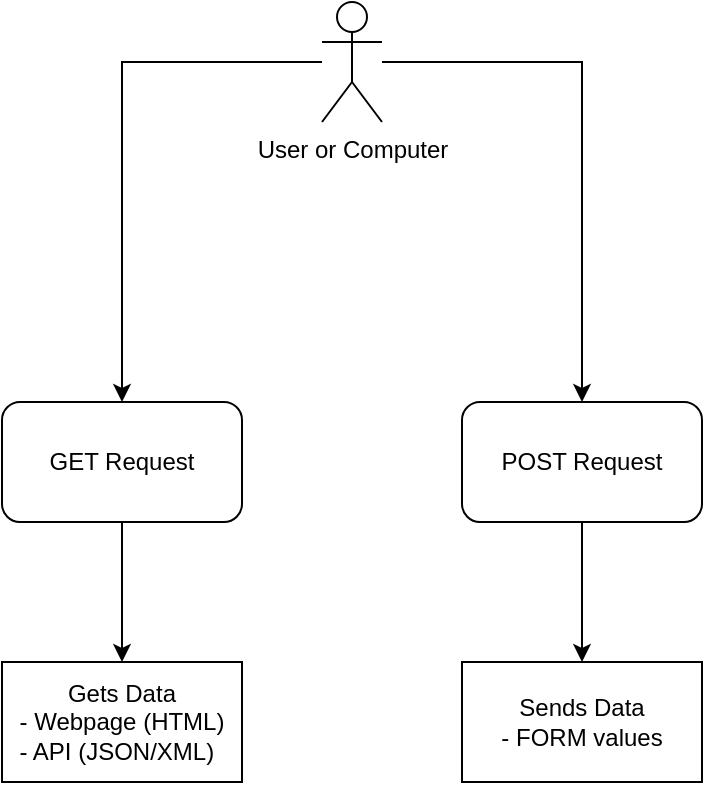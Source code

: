 <mxfile version="14.6.13" type="device" pages="3"><diagram id="_r0eUYUQ7-wmNfYafoSX" name="Basic"><mxGraphModel dx="1418" dy="845" grid="1" gridSize="10" guides="1" tooltips="1" connect="1" arrows="1" fold="1" page="1" pageScale="1" pageWidth="850" pageHeight="1100" math="0" shadow="0"><root><mxCell id="0"/><mxCell id="1" parent="0"/><mxCell id="gkek1klrBW3Oqo4IAWH_-8" style="edgeStyle=orthogonalEdgeStyle;rounded=0;orthogonalLoop=1;jettySize=auto;html=1;" edge="1" parent="1" source="gkek1klrBW3Oqo4IAWH_-1" target="gkek1klrBW3Oqo4IAWH_-6"><mxGeometry relative="1" as="geometry"/></mxCell><mxCell id="gkek1klrBW3Oqo4IAWH_-1" value="GET Request" style="rounded=1;whiteSpace=wrap;html=1;" vertex="1" parent="1"><mxGeometry x="250" y="360" width="120" height="60" as="geometry"/></mxCell><mxCell id="gkek1klrBW3Oqo4IAWH_-4" style="edgeStyle=orthogonalEdgeStyle;rounded=0;orthogonalLoop=1;jettySize=auto;html=1;" edge="1" parent="1" source="gkek1klrBW3Oqo4IAWH_-2" target="gkek1klrBW3Oqo4IAWH_-1"><mxGeometry relative="1" as="geometry"/></mxCell><mxCell id="gkek1klrBW3Oqo4IAWH_-5" style="edgeStyle=orthogonalEdgeStyle;rounded=0;orthogonalLoop=1;jettySize=auto;html=1;" edge="1" parent="1" source="gkek1klrBW3Oqo4IAWH_-2" target="gkek1klrBW3Oqo4IAWH_-3"><mxGeometry relative="1" as="geometry"/></mxCell><mxCell id="gkek1klrBW3Oqo4IAWH_-2" value="User or Computer" style="shape=umlActor;verticalLabelPosition=bottom;verticalAlign=top;html=1;outlineConnect=0;" vertex="1" parent="1"><mxGeometry x="410" y="160" width="30" height="60" as="geometry"/></mxCell><mxCell id="gkek1klrBW3Oqo4IAWH_-9" style="edgeStyle=orthogonalEdgeStyle;rounded=0;orthogonalLoop=1;jettySize=auto;html=1;entryX=0.5;entryY=0;entryDx=0;entryDy=0;" edge="1" parent="1" source="gkek1klrBW3Oqo4IAWH_-3" target="gkek1klrBW3Oqo4IAWH_-7"><mxGeometry relative="1" as="geometry"/></mxCell><mxCell id="gkek1klrBW3Oqo4IAWH_-3" value="POST Request" style="rounded=1;whiteSpace=wrap;html=1;" vertex="1" parent="1"><mxGeometry x="480" y="360" width="120" height="60" as="geometry"/></mxCell><mxCell id="gkek1klrBW3Oqo4IAWH_-6" value="Gets Data&lt;br&gt;- Webpage (HTML)&lt;br&gt;&lt;div style=&quot;text-align: left&quot;&gt;&lt;span&gt;- API (JSON/XML)&lt;/span&gt;&lt;/div&gt;" style="rounded=0;whiteSpace=wrap;html=1;" vertex="1" parent="1"><mxGeometry x="250" y="490" width="120" height="60" as="geometry"/></mxCell><mxCell id="gkek1klrBW3Oqo4IAWH_-7" value="Sends Data&lt;br&gt;&lt;div style=&quot;text-align: left&quot;&gt;&lt;span&gt;- FORM values&lt;/span&gt;&lt;/div&gt;" style="rounded=0;whiteSpace=wrap;html=1;" vertex="1" parent="1"><mxGeometry x="480" y="490" width="120" height="60" as="geometry"/></mxCell></root></mxGraphModel></diagram><diagram id="PIqL1zydQrJbn5g0iYQm" name="Web Page"><mxGraphModel dx="2268" dy="845" grid="1" gridSize="10" guides="1" tooltips="1" connect="1" arrows="1" fold="1" page="1" pageScale="1" pageWidth="850" pageHeight="1100" math="0" shadow="0"><root><mxCell id="HE9qCpdpgyQc7cF7l22y-0"/><mxCell id="HE9qCpdpgyQc7cF7l22y-1" parent="HE9qCpdpgyQc7cF7l22y-0"/><mxCell id="HE9qCpdpgyQc7cF7l22y-13" style="edgeStyle=orthogonalEdgeStyle;rounded=0;orthogonalLoop=1;jettySize=auto;html=1;entryX=0.5;entryY=0;entryDx=0;entryDy=0;" edge="1" parent="HE9qCpdpgyQc7cF7l22y-1" source="HE9qCpdpgyQc7cF7l22y-2" target="HE9qCpdpgyQc7cF7l22y-3"><mxGeometry relative="1" as="geometry"/></mxCell><mxCell id="HE9qCpdpgyQc7cF7l22y-2" value="User" style="shape=umlActor;verticalLabelPosition=bottom;verticalAlign=top;html=1;outlineConnect=0;" vertex="1" parent="HE9qCpdpgyQc7cF7l22y-1"><mxGeometry x="180" y="130" width="30" height="60" as="geometry"/></mxCell><mxCell id="HE9qCpdpgyQc7cF7l22y-14" style="edgeStyle=orthogonalEdgeStyle;rounded=0;orthogonalLoop=1;jettySize=auto;html=1;" edge="1" parent="HE9qCpdpgyQc7cF7l22y-1" source="HE9qCpdpgyQc7cF7l22y-3" target="HE9qCpdpgyQc7cF7l22y-4"><mxGeometry relative="1" as="geometry"/></mxCell><mxCell id="HE9qCpdpgyQc7cF7l22y-3" value="Request Website" style="rounded=1;whiteSpace=wrap;html=1;" vertex="1" parent="HE9qCpdpgyQc7cF7l22y-1"><mxGeometry x="135" y="280" width="120" height="60" as="geometry"/></mxCell><mxCell id="HE9qCpdpgyQc7cF7l22y-15" style="edgeStyle=orthogonalEdgeStyle;rounded=0;orthogonalLoop=1;jettySize=auto;html=1;entryX=0.5;entryY=0;entryDx=0;entryDy=0;" edge="1" parent="HE9qCpdpgyQc7cF7l22y-1" source="HE9qCpdpgyQc7cF7l22y-4" target="HE9qCpdpgyQc7cF7l22y-5"><mxGeometry relative="1" as="geometry"/></mxCell><mxCell id="HE9qCpdpgyQc7cF7l22y-4" value="Receives Request" style="rounded=1;whiteSpace=wrap;html=1;" vertex="1" parent="HE9qCpdpgyQc7cF7l22y-1"><mxGeometry x="550" y="280" width="120" height="60" as="geometry"/></mxCell><mxCell id="HE9qCpdpgyQc7cF7l22y-16" style="edgeStyle=orthogonalEdgeStyle;rounded=0;orthogonalLoop=1;jettySize=auto;html=1;entryX=0.5;entryY=0;entryDx=0;entryDy=0;" edge="1" parent="HE9qCpdpgyQc7cF7l22y-1" source="HE9qCpdpgyQc7cF7l22y-5" target="HE9qCpdpgyQc7cF7l22y-6"><mxGeometry relative="1" as="geometry"/></mxCell><mxCell id="HE9qCpdpgyQc7cF7l22y-5" value="Compiles Response&lt;br&gt;(HTML)" style="rounded=1;whiteSpace=wrap;html=1;" vertex="1" parent="HE9qCpdpgyQc7cF7l22y-1"><mxGeometry x="550" y="420" width="120" height="60" as="geometry"/></mxCell><mxCell id="HE9qCpdpgyQc7cF7l22y-17" style="edgeStyle=orthogonalEdgeStyle;rounded=0;orthogonalLoop=1;jettySize=auto;html=1;" edge="1" parent="HE9qCpdpgyQc7cF7l22y-1" source="HE9qCpdpgyQc7cF7l22y-6" target="HE9qCpdpgyQc7cF7l22y-7"><mxGeometry relative="1" as="geometry"/></mxCell><mxCell id="HE9qCpdpgyQc7cF7l22y-6" value="Sends Response" style="rounded=1;whiteSpace=wrap;html=1;" vertex="1" parent="HE9qCpdpgyQc7cF7l22y-1"><mxGeometry x="550" y="540" width="120" height="60" as="geometry"/></mxCell><mxCell id="HE9qCpdpgyQc7cF7l22y-18" style="edgeStyle=orthogonalEdgeStyle;rounded=0;orthogonalLoop=1;jettySize=auto;html=1;entryX=0.5;entryY=0;entryDx=0;entryDy=0;" edge="1" parent="HE9qCpdpgyQc7cF7l22y-1" source="HE9qCpdpgyQc7cF7l22y-7" target="HE9qCpdpgyQc7cF7l22y-9"><mxGeometry relative="1" as="geometry"/></mxCell><mxCell id="HE9qCpdpgyQc7cF7l22y-7" value="Receives Response" style="rounded=1;whiteSpace=wrap;html=1;" vertex="1" parent="HE9qCpdpgyQc7cF7l22y-1"><mxGeometry x="135" y="540" width="120" height="60" as="geometry"/></mxCell><mxCell id="HE9qCpdpgyQc7cF7l22y-9" value="Render Process" style="swimlane;" vertex="1" parent="HE9qCpdpgyQc7cF7l22y-1"><mxGeometry x="65" y="710" width="260" height="330" as="geometry"/></mxCell><mxCell id="HE9qCpdpgyQc7cF7l22y-23" style="edgeStyle=orthogonalEdgeStyle;rounded=0;orthogonalLoop=1;jettySize=auto;html=1;" edge="1" parent="HE9qCpdpgyQc7cF7l22y-9" source="HE9qCpdpgyQc7cF7l22y-10" target="HE9qCpdpgyQc7cF7l22y-21"><mxGeometry relative="1" as="geometry"/></mxCell><mxCell id="HE9qCpdpgyQc7cF7l22y-10" value="Requests additional Assets (JS, Images, etc.)" style="rounded=1;whiteSpace=wrap;html=1;" vertex="1" parent="HE9qCpdpgyQc7cF7l22y-9"><mxGeometry x="70" y="50" width="120" height="60" as="geometry"/></mxCell><mxCell id="HE9qCpdpgyQc7cF7l22y-24" style="edgeStyle=orthogonalEdgeStyle;rounded=0;orthogonalLoop=1;jettySize=auto;html=1;entryX=0.5;entryY=0;entryDx=0;entryDy=0;" edge="1" parent="HE9qCpdpgyQc7cF7l22y-9" source="HE9qCpdpgyQc7cF7l22y-21" target="HE9qCpdpgyQc7cF7l22y-22"><mxGeometry relative="1" as="geometry"/></mxCell><mxCell id="HE9qCpdpgyQc7cF7l22y-21" value="Renders Content" style="rounded=1;whiteSpace=wrap;html=1;" vertex="1" parent="HE9qCpdpgyQc7cF7l22y-9"><mxGeometry x="70" y="150" width="120" height="60" as="geometry"/></mxCell><mxCell id="HE9qCpdpgyQc7cF7l22y-22" value="Executes Javascript" style="rounded=1;whiteSpace=wrap;html=1;" vertex="1" parent="HE9qCpdpgyQc7cF7l22y-9"><mxGeometry x="70" y="250" width="120" height="60" as="geometry"/></mxCell><mxCell id="HE9qCpdpgyQc7cF7l22y-11" value="3rd party (CDN)" style="rounded=1;whiteSpace=wrap;html=1;" vertex="1" parent="HE9qCpdpgyQc7cF7l22y-1"><mxGeometry x="-160" y="760" width="120" height="60" as="geometry"/></mxCell><mxCell id="HE9qCpdpgyQc7cF7l22y-12" value="Server Assets" style="rounded=1;whiteSpace=wrap;html=1;" vertex="1" parent="HE9qCpdpgyQc7cF7l22y-1"><mxGeometry x="550" y="760" width="120" height="60" as="geometry"/></mxCell><mxCell id="HE9qCpdpgyQc7cF7l22y-19" style="edgeStyle=orthogonalEdgeStyle;rounded=0;orthogonalLoop=1;jettySize=auto;html=1;entryX=1;entryY=0.5;entryDx=0;entryDy=0;" edge="1" parent="HE9qCpdpgyQc7cF7l22y-1" source="HE9qCpdpgyQc7cF7l22y-10" target="HE9qCpdpgyQc7cF7l22y-11"><mxGeometry relative="1" as="geometry"/></mxCell><mxCell id="HE9qCpdpgyQc7cF7l22y-20" style="edgeStyle=orthogonalEdgeStyle;rounded=0;orthogonalLoop=1;jettySize=auto;html=1;entryX=0;entryY=0.5;entryDx=0;entryDy=0;" edge="1" parent="HE9qCpdpgyQc7cF7l22y-1" source="HE9qCpdpgyQc7cF7l22y-10" target="HE9qCpdpgyQc7cF7l22y-12"><mxGeometry relative="1" as="geometry"/></mxCell></root></mxGraphModel></diagram><diagram id="eO-GS8X_EXLMdyumrENe" name="POST Requests"><mxGraphModel dx="1418" dy="845" grid="1" gridSize="10" guides="1" tooltips="1" connect="1" arrows="1" fold="1" page="1" pageScale="1" pageWidth="850" pageHeight="1100" math="0" shadow="0"><root><mxCell id="2dSPh6SS0lzKgzUDaqV--0"/><mxCell id="2dSPh6SS0lzKgzUDaqV--1" parent="2dSPh6SS0lzKgzUDaqV--0"/><mxCell id="2dSPh6SS0lzKgzUDaqV--7" style="edgeStyle=orthogonalEdgeStyle;rounded=0;orthogonalLoop=1;jettySize=auto;html=1;entryX=0.5;entryY=0;entryDx=0;entryDy=0;" edge="1" parent="2dSPh6SS0lzKgzUDaqV--1" source="2dSPh6SS0lzKgzUDaqV--2" target="2dSPh6SS0lzKgzUDaqV--3"><mxGeometry relative="1" as="geometry"/></mxCell><mxCell id="2dSPh6SS0lzKgzUDaqV--2" value="User" style="shape=umlActor;verticalLabelPosition=bottom;verticalAlign=top;html=1;outlineConnect=0;" vertex="1" parent="2dSPh6SS0lzKgzUDaqV--1"><mxGeometry x="180" y="140" width="30" height="60" as="geometry"/></mxCell><mxCell id="2dSPh6SS0lzKgzUDaqV--8" style="edgeStyle=orthogonalEdgeStyle;rounded=0;orthogonalLoop=1;jettySize=auto;html=1;" edge="1" parent="2dSPh6SS0lzKgzUDaqV--1" source="2dSPh6SS0lzKgzUDaqV--3" target="2dSPh6SS0lzKgzUDaqV--4"><mxGeometry relative="1" as="geometry"/></mxCell><mxCell id="2dSPh6SS0lzKgzUDaqV--3" value="Fills out Webpage (Form Elements)" style="rounded=1;whiteSpace=wrap;html=1;" vertex="1" parent="2dSPh6SS0lzKgzUDaqV--1"><mxGeometry x="135" y="300" width="120" height="60" as="geometry"/></mxCell><mxCell id="2dSPh6SS0lzKgzUDaqV--9" style="edgeStyle=orthogonalEdgeStyle;rounded=0;orthogonalLoop=1;jettySize=auto;html=1;entryX=0.5;entryY=0;entryDx=0;entryDy=0;" edge="1" parent="2dSPh6SS0lzKgzUDaqV--1" source="2dSPh6SS0lzKgzUDaqV--4" target="2dSPh6SS0lzKgzUDaqV--5"><mxGeometry relative="1" as="geometry"/></mxCell><mxCell id="2dSPh6SS0lzKgzUDaqV--4" value="Hits Submit (or Javascript actions)" style="rounded=1;whiteSpace=wrap;html=1;" vertex="1" parent="2dSPh6SS0lzKgzUDaqV--1"><mxGeometry x="135" y="440" width="120" height="60" as="geometry"/></mxCell><mxCell id="2dSPh6SS0lzKgzUDaqV--10" style="edgeStyle=orthogonalEdgeStyle;rounded=0;orthogonalLoop=1;jettySize=auto;html=1;" edge="1" parent="2dSPh6SS0lzKgzUDaqV--1" source="2dSPh6SS0lzKgzUDaqV--5" target="2dSPh6SS0lzKgzUDaqV--6"><mxGeometry relative="1" as="geometry"/></mxCell><mxCell id="2dSPh6SS0lzKgzUDaqV--5" value="POST Action Takes Effect" style="rounded=1;whiteSpace=wrap;html=1;" vertex="1" parent="2dSPh6SS0lzKgzUDaqV--1"><mxGeometry x="135" y="570" width="120" height="60" as="geometry"/></mxCell><mxCell id="2dSPh6SS0lzKgzUDaqV--17" style="edgeStyle=orthogonalEdgeStyle;rounded=0;orthogonalLoop=1;jettySize=auto;html=1;" edge="1" parent="2dSPh6SS0lzKgzUDaqV--1" source="2dSPh6SS0lzKgzUDaqV--6" target="2dSPh6SS0lzKgzUDaqV--11"><mxGeometry relative="1" as="geometry"/></mxCell><mxCell id="2dSPh6SS0lzKgzUDaqV--6" value="Receives POST variables" style="rounded=1;whiteSpace=wrap;html=1;" vertex="1" parent="2dSPh6SS0lzKgzUDaqV--1"><mxGeometry x="610" y="570" width="120" height="60" as="geometry"/></mxCell><mxCell id="2dSPh6SS0lzKgzUDaqV--18" style="edgeStyle=orthogonalEdgeStyle;rounded=0;orthogonalLoop=1;jettySize=auto;html=1;entryX=0.5;entryY=0;entryDx=0;entryDy=0;" edge="1" parent="2dSPh6SS0lzKgzUDaqV--1" source="2dSPh6SS0lzKgzUDaqV--11" target="2dSPh6SS0lzKgzUDaqV--12"><mxGeometry relative="1" as="geometry"/></mxCell><mxCell id="2dSPh6SS0lzKgzUDaqV--11" value="Saves Information" style="rounded=1;whiteSpace=wrap;html=1;" vertex="1" parent="2dSPh6SS0lzKgzUDaqV--1"><mxGeometry x="610" y="720" width="120" height="60" as="geometry"/></mxCell><mxCell id="2dSPh6SS0lzKgzUDaqV--19" style="edgeStyle=orthogonalEdgeStyle;rounded=0;orthogonalLoop=1;jettySize=auto;html=1;" edge="1" parent="2dSPh6SS0lzKgzUDaqV--1" source="2dSPh6SS0lzKgzUDaqV--12" target="2dSPh6SS0lzKgzUDaqV--13"><mxGeometry relative="1" as="geometry"/></mxCell><mxCell id="2dSPh6SS0lzKgzUDaqV--12" value="Compiles Response&lt;br&gt;(redirect, success, etc.)" style="rounded=1;whiteSpace=wrap;html=1;" vertex="1" parent="2dSPh6SS0lzKgzUDaqV--1"><mxGeometry x="610" y="860" width="120" height="60" as="geometry"/></mxCell><mxCell id="2dSPh6SS0lzKgzUDaqV--20" style="edgeStyle=orthogonalEdgeStyle;rounded=0;orthogonalLoop=1;jettySize=auto;html=1;entryX=1;entryY=0.5;entryDx=0;entryDy=0;" edge="1" parent="2dSPh6SS0lzKgzUDaqV--1" source="2dSPh6SS0lzKgzUDaqV--13" target="2dSPh6SS0lzKgzUDaqV--14"><mxGeometry relative="1" as="geometry"/></mxCell><mxCell id="2dSPh6SS0lzKgzUDaqV--13" value="Sends Resonse" style="rounded=1;whiteSpace=wrap;html=1;" vertex="1" parent="2dSPh6SS0lzKgzUDaqV--1"><mxGeometry x="610" y="1000" width="120" height="60" as="geometry"/></mxCell><mxCell id="2dSPh6SS0lzKgzUDaqV--21" style="edgeStyle=orthogonalEdgeStyle;rounded=0;orthogonalLoop=1;jettySize=auto;html=1;entryX=0.5;entryY=0;entryDx=0;entryDy=0;" edge="1" parent="2dSPh6SS0lzKgzUDaqV--1" source="2dSPh6SS0lzKgzUDaqV--14" target="2dSPh6SS0lzKgzUDaqV--16"><mxGeometry relative="1" as="geometry"/></mxCell><mxCell id="2dSPh6SS0lzKgzUDaqV--14" value="Receives Response" style="rounded=1;whiteSpace=wrap;html=1;" vertex="1" parent="2dSPh6SS0lzKgzUDaqV--1"><mxGeometry x="135" y="1000" width="120" height="60" as="geometry"/></mxCell><mxCell id="2dSPh6SS0lzKgzUDaqV--16" value="Acts on Response" style="rounded=1;whiteSpace=wrap;html=1;" vertex="1" parent="2dSPh6SS0lzKgzUDaqV--1"><mxGeometry x="135" y="1130" width="120" height="60" as="geometry"/></mxCell></root></mxGraphModel></diagram></mxfile>